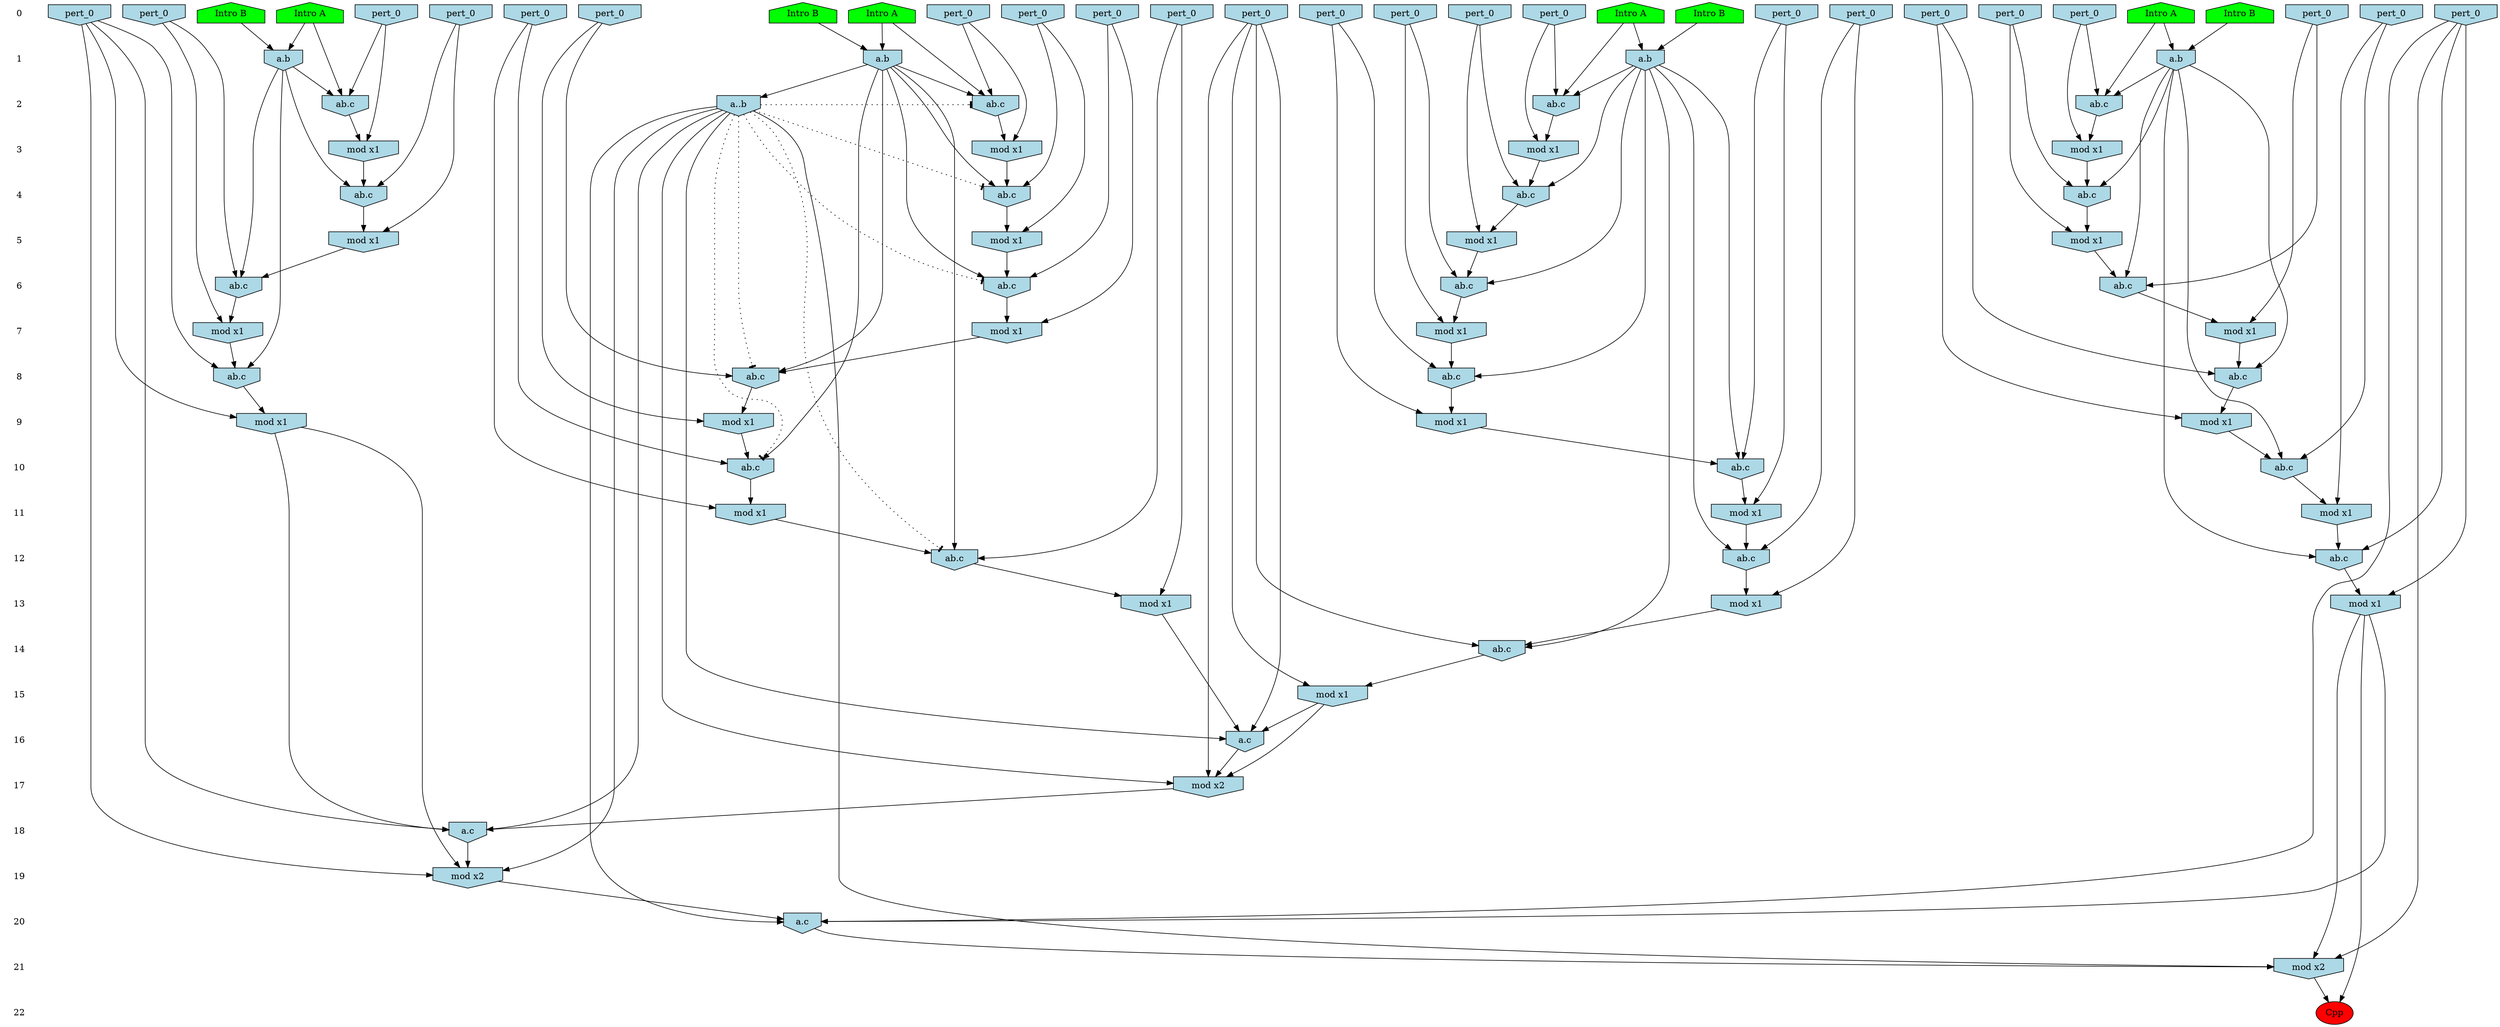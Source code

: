 /* Compression of 1 causal flows obtained in average at 2.002114E+01 t.u */
/* Compressed causal flows were: [2] */
digraph G{
 ranksep=.5 ; 
{ rank = same ; "0" [shape=plaintext] ; node_1 [label ="Intro B", shape=house, style=filled, fillcolor=green] ;
node_2 [label ="Intro A", shape=house, style=filled, fillcolor=green] ;
node_3 [label ="Intro A", shape=house, style=filled, fillcolor=green] ;
node_4 [label ="Intro B", shape=house, style=filled, fillcolor=green] ;
node_5 [label ="Intro A", shape=house, style=filled, fillcolor=green] ;
node_6 [label ="Intro B", shape=house, style=filled, fillcolor=green] ;
node_7 [label ="Intro A", shape=house, style=filled, fillcolor=green] ;
node_8 [label ="Intro B", shape=house, style=filled, fillcolor=green] ;
node_13 [label="pert_0", shape=invhouse, style=filled, fillcolor = lightblue] ;
node_14 [label="pert_0", shape=invhouse, style=filled, fillcolor = lightblue] ;
node_15 [label="pert_0", shape=invhouse, style=filled, fillcolor = lightblue] ;
node_16 [label="pert_0", shape=invhouse, style=filled, fillcolor = lightblue] ;
node_17 [label="pert_0", shape=invhouse, style=filled, fillcolor = lightblue] ;
node_18 [label="pert_0", shape=invhouse, style=filled, fillcolor = lightblue] ;
node_19 [label="pert_0", shape=invhouse, style=filled, fillcolor = lightblue] ;
node_20 [label="pert_0", shape=invhouse, style=filled, fillcolor = lightblue] ;
node_21 [label="pert_0", shape=invhouse, style=filled, fillcolor = lightblue] ;
node_22 [label="pert_0", shape=invhouse, style=filled, fillcolor = lightblue] ;
node_23 [label="pert_0", shape=invhouse, style=filled, fillcolor = lightblue] ;
node_24 [label="pert_0", shape=invhouse, style=filled, fillcolor = lightblue] ;
node_25 [label="pert_0", shape=invhouse, style=filled, fillcolor = lightblue] ;
node_26 [label="pert_0", shape=invhouse, style=filled, fillcolor = lightblue] ;
node_27 [label="pert_0", shape=invhouse, style=filled, fillcolor = lightblue] ;
node_28 [label="pert_0", shape=invhouse, style=filled, fillcolor = lightblue] ;
node_29 [label="pert_0", shape=invhouse, style=filled, fillcolor = lightblue] ;
node_30 [label="pert_0", shape=invhouse, style=filled, fillcolor = lightblue] ;
node_31 [label="pert_0", shape=invhouse, style=filled, fillcolor = lightblue] ;
node_32 [label="pert_0", shape=invhouse, style=filled, fillcolor = lightblue] ;
node_33 [label="pert_0", shape=invhouse, style=filled, fillcolor = lightblue] ;
node_34 [label="pert_0", shape=invhouse, style=filled, fillcolor = lightblue] ;
node_35 [label="pert_0", shape=invhouse, style=filled, fillcolor = lightblue] ;
}
{ rank = same ; "1" [shape=plaintext] ; node_9 [label="a.b", shape=invhouse, style=filled, fillcolor = lightblue] ;
node_10 [label="a.b", shape=invhouse, style=filled, fillcolor = lightblue] ;
node_11 [label="a.b", shape=invhouse, style=filled, fillcolor = lightblue] ;
node_12 [label="a.b", shape=invhouse, style=filled, fillcolor = lightblue] ;
}
{ rank = same ; "2" [shape=plaintext] ; node_36 [label="ab.c", shape=invhouse, style=filled, fillcolor = lightblue] ;
node_37 [label="ab.c", shape=invhouse, style=filled, fillcolor = lightblue] ;
node_38 [label="ab.c", shape=invhouse, style=filled, fillcolor = lightblue] ;
node_41 [label="ab.c", shape=invhouse, style=filled, fillcolor = lightblue] ;
node_76 [label="a..b", shape=invhouse, style=filled, fillcolor = lightblue] ;
}
{ rank = same ; "3" [shape=plaintext] ; node_39 [label="mod x1", shape=invhouse, style=filled, fillcolor = lightblue] ;
node_42 [label="mod x1", shape=invhouse, style=filled, fillcolor = lightblue] ;
node_46 [label="mod x1", shape=invhouse, style=filled, fillcolor = lightblue] ;
node_47 [label="mod x1", shape=invhouse, style=filled, fillcolor = lightblue] ;
}
{ rank = same ; "4" [shape=plaintext] ; node_40 [label="ab.c", shape=invhouse, style=filled, fillcolor = lightblue] ;
node_44 [label="ab.c", shape=invhouse, style=filled, fillcolor = lightblue] ;
node_49 [label="ab.c", shape=invhouse, style=filled, fillcolor = lightblue] ;
node_50 [label="ab.c", shape=invhouse, style=filled, fillcolor = lightblue] ;
}
{ rank = same ; "5" [shape=plaintext] ; node_43 [label="mod x1", shape=invhouse, style=filled, fillcolor = lightblue] ;
node_51 [label="mod x1", shape=invhouse, style=filled, fillcolor = lightblue] ;
node_54 [label="mod x1", shape=invhouse, style=filled, fillcolor = lightblue] ;
node_59 [label="mod x1", shape=invhouse, style=filled, fillcolor = lightblue] ;
}
{ rank = same ; "6" [shape=plaintext] ; node_45 [label="ab.c", shape=invhouse, style=filled, fillcolor = lightblue] ;
node_53 [label="ab.c", shape=invhouse, style=filled, fillcolor = lightblue] ;
node_55 [label="ab.c", shape=invhouse, style=filled, fillcolor = lightblue] ;
node_60 [label="ab.c", shape=invhouse, style=filled, fillcolor = lightblue] ;
}
{ rank = same ; "7" [shape=plaintext] ; node_48 [label="mod x1", shape=invhouse, style=filled, fillcolor = lightblue] ;
node_57 [label="mod x1", shape=invhouse, style=filled, fillcolor = lightblue] ;
node_61 [label="mod x1", shape=invhouse, style=filled, fillcolor = lightblue] ;
node_68 [label="mod x1", shape=invhouse, style=filled, fillcolor = lightblue] ;
}
{ rank = same ; "8" [shape=plaintext] ; node_52 [label="ab.c", shape=invhouse, style=filled, fillcolor = lightblue] ;
node_58 [label="ab.c", shape=invhouse, style=filled, fillcolor = lightblue] ;
node_62 [label="ab.c", shape=invhouse, style=filled, fillcolor = lightblue] ;
node_72 [label="ab.c", shape=invhouse, style=filled, fillcolor = lightblue] ;
}
{ rank = same ; "9" [shape=plaintext] ; node_56 [label="mod x1", shape=invhouse, style=filled, fillcolor = lightblue] ;
node_63 [label="mod x1", shape=invhouse, style=filled, fillcolor = lightblue] ;
node_64 [label="mod x1", shape=invhouse, style=filled, fillcolor = lightblue] ;
node_77 [label="mod x1", shape=invhouse, style=filled, fillcolor = lightblue] ;
}
{ rank = same ; "10" [shape=plaintext] ; node_65 [label="ab.c", shape=invhouse, style=filled, fillcolor = lightblue] ;
node_69 [label="ab.c", shape=invhouse, style=filled, fillcolor = lightblue] ;
node_79 [label="ab.c", shape=invhouse, style=filled, fillcolor = lightblue] ;
}
{ rank = same ; "11" [shape=plaintext] ; node_66 [label="mod x1", shape=invhouse, style=filled, fillcolor = lightblue] ;
node_73 [label="mod x1", shape=invhouse, style=filled, fillcolor = lightblue] ;
node_81 [label="mod x1", shape=invhouse, style=filled, fillcolor = lightblue] ;
}
{ rank = same ; "12" [shape=plaintext] ; node_67 [label="ab.c", shape=invhouse, style=filled, fillcolor = lightblue] ;
node_74 [label="ab.c", shape=invhouse, style=filled, fillcolor = lightblue] ;
node_82 [label="ab.c", shape=invhouse, style=filled, fillcolor = lightblue] ;
}
{ rank = same ; "13" [shape=plaintext] ; node_70 [label="mod x1", shape=invhouse, style=filled, fillcolor = lightblue] ;
node_78 [label="mod x1", shape=invhouse, style=filled, fillcolor = lightblue] ;
node_85 [label="mod x1", shape=invhouse, style=filled, fillcolor = lightblue] ;
}
{ rank = same ; "14" [shape=plaintext] ; node_71 [label="ab.c", shape=invhouse, style=filled, fillcolor = lightblue] ;
}
{ rank = same ; "15" [shape=plaintext] ; node_75 [label="mod x1", shape=invhouse, style=filled, fillcolor = lightblue] ;
}
{ rank = same ; "16" [shape=plaintext] ; node_80 [label="a.c", shape=invhouse, style=filled, fillcolor = lightblue] ;
}
{ rank = same ; "17" [shape=plaintext] ; node_83 [label="mod x2", shape=invhouse, style=filled, fillcolor = lightblue] ;
}
{ rank = same ; "18" [shape=plaintext] ; node_84 [label="a.c", shape=invhouse, style=filled, fillcolor = lightblue] ;
}
{ rank = same ; "19" [shape=plaintext] ; node_86 [label="mod x2", shape=invhouse, style=filled, fillcolor = lightblue] ;
}
{ rank = same ; "20" [shape=plaintext] ; node_87 [label="a.c", shape=invhouse, style=filled, fillcolor = lightblue] ;
}
{ rank = same ; "21" [shape=plaintext] ; node_88 [label="mod x2", shape=invhouse, style=filled, fillcolor = lightblue] ;
}
{ rank = same ; "22" [shape=plaintext] ; node_89 [label ="Cpp", style=filled, fillcolor=red] ;
}
"0" -> "1" [style="invis"]; 
"1" -> "2" [style="invis"]; 
"2" -> "3" [style="invis"]; 
"3" -> "4" [style="invis"]; 
"4" -> "5" [style="invis"]; 
"5" -> "6" [style="invis"]; 
"6" -> "7" [style="invis"]; 
"7" -> "8" [style="invis"]; 
"8" -> "9" [style="invis"]; 
"9" -> "10" [style="invis"]; 
"10" -> "11" [style="invis"]; 
"11" -> "12" [style="invis"]; 
"12" -> "13" [style="invis"]; 
"13" -> "14" [style="invis"]; 
"14" -> "15" [style="invis"]; 
"15" -> "16" [style="invis"]; 
"16" -> "17" [style="invis"]; 
"17" -> "18" [style="invis"]; 
"18" -> "19" [style="invis"]; 
"19" -> "20" [style="invis"]; 
"20" -> "21" [style="invis"]; 
"21" -> "22" [style="invis"]; 
node_4 -> node_9
node_7 -> node_9
node_1 -> node_10
node_3 -> node_10
node_5 -> node_11
node_8 -> node_11
node_2 -> node_12
node_6 -> node_12
node_2 -> node_36
node_12 -> node_36
node_19 -> node_36
node_5 -> node_37
node_11 -> node_37
node_31 -> node_37
node_7 -> node_38
node_9 -> node_38
node_27 -> node_38
node_19 -> node_39
node_36 -> node_39
node_12 -> node_40
node_34 -> node_40
node_39 -> node_40
node_3 -> node_41
node_10 -> node_41
node_28 -> node_41
node_27 -> node_42
node_38 -> node_42
node_34 -> node_43
node_40 -> node_43
node_9 -> node_44
node_25 -> node_44
node_42 -> node_44
node_12 -> node_45
node_14 -> node_45
node_43 -> node_45
node_31 -> node_46
node_37 -> node_46
node_28 -> node_47
node_41 -> node_47
node_14 -> node_48
node_45 -> node_48
node_11 -> node_49
node_13 -> node_49
node_46 -> node_49
node_10 -> node_50
node_17 -> node_50
node_47 -> node_50
node_13 -> node_51
node_49 -> node_51
node_12 -> node_52
node_26 -> node_52
node_48 -> node_52
node_11 -> node_53
node_16 -> node_53
node_51 -> node_53
node_25 -> node_54
node_44 -> node_54
node_9 -> node_55
node_21 -> node_55
node_54 -> node_55
node_26 -> node_56
node_52 -> node_56
node_16 -> node_57
node_53 -> node_57
node_11 -> node_58
node_22 -> node_58
node_57 -> node_58
node_17 -> node_59
node_50 -> node_59
node_10 -> node_60
node_30 -> node_60
node_59 -> node_60
node_21 -> node_61
node_55 -> node_61
node_9 -> node_62
node_32 -> node_62
node_61 -> node_62
node_32 -> node_63
node_62 -> node_63
node_22 -> node_64
node_58 -> node_64
node_11 -> node_65
node_18 -> node_65
node_64 -> node_65
node_18 -> node_66
node_65 -> node_66
node_11 -> node_67
node_29 -> node_67
node_66 -> node_67
node_30 -> node_68
node_60 -> node_68
node_9 -> node_69
node_20 -> node_69
node_63 -> node_69
node_29 -> node_70
node_67 -> node_70
node_11 -> node_71
node_15 -> node_71
node_70 -> node_71
node_10 -> node_72
node_33 -> node_72
node_68 -> node_72
node_20 -> node_73
node_69 -> node_73
node_9 -> node_74
node_24 -> node_74
node_73 -> node_74
node_15 -> node_75
node_71 -> node_75
node_9 -> node_76
node_33 -> node_77
node_72 -> node_77
node_24 -> node_78
node_74 -> node_78
node_10 -> node_79
node_23 -> node_79
node_77 -> node_79
node_15 -> node_80
node_75 -> node_80
node_76 -> node_80
node_78 -> node_80
node_23 -> node_81
node_79 -> node_81
node_10 -> node_82
node_35 -> node_82
node_81 -> node_82
node_15 -> node_83
node_75 -> node_83
node_76 -> node_83
node_80 -> node_83
node_26 -> node_84
node_56 -> node_84
node_76 -> node_84
node_83 -> node_84
node_35 -> node_85
node_82 -> node_85
node_26 -> node_86
node_56 -> node_86
node_76 -> node_86
node_84 -> node_86
node_35 -> node_87
node_76 -> node_87
node_85 -> node_87
node_86 -> node_87
node_35 -> node_88
node_76 -> node_88
node_85 -> node_88
node_87 -> node_88
node_85 -> node_89
node_88 -> node_89
node_76 -> node_38 [style=dotted, arrowhead = tee] 
node_76 -> node_44 [style=dotted, arrowhead = tee] 
node_76 -> node_55 [style=dotted, arrowhead = tee] 
node_76 -> node_62 [style=dotted, arrowhead = tee] 
node_76 -> node_69 [style=dotted, arrowhead = tee] 
node_76 -> node_74 [style=dotted, arrowhead = tee] 
}
/*
 Dot generation time: 0.000000
*/